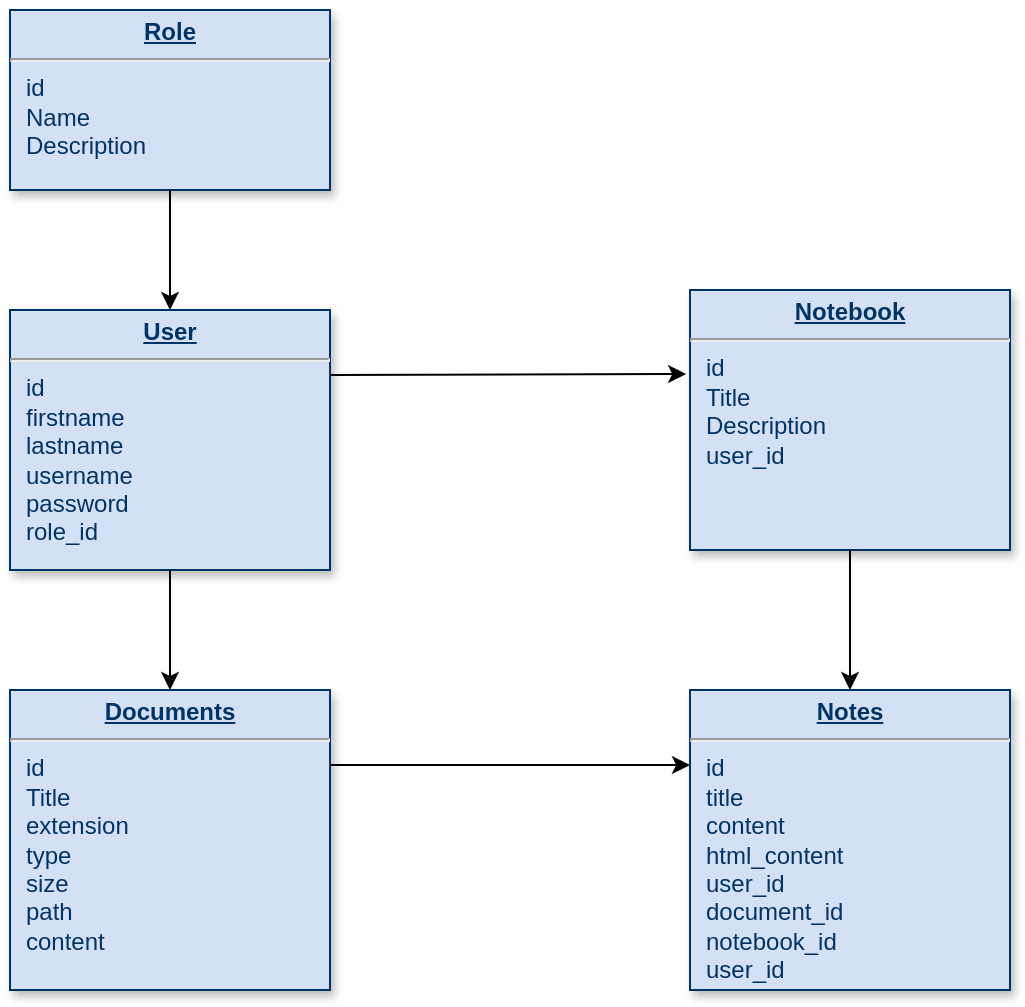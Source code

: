 <mxfile version="12.1.3" type="github" pages="1">
  <diagram name="Page-1" id="efa7a0a1-bf9b-a30e-e6df-94a7791c09e9">
    <mxGraphModel dx="836" dy="804" grid="1" gridSize="10" guides="1" tooltips="1" connect="1" arrows="1" fold="1" page="1" pageScale="1" pageWidth="826" pageHeight="1169" background="#ffffff" math="0" shadow="0">
      <root>
        <mxCell id="0"/>
        <mxCell id="1" parent="0"/>
        <mxCell id="30" value="&lt;p style=&quot;margin: 0px ; margin-top: 4px ; text-align: center ; text-decoration: underline&quot;&gt;&lt;strong&gt;User&lt;/strong&gt;&lt;/p&gt;&lt;hr&gt;&lt;p style=&quot;margin: 0px ; margin-left: 8px&quot;&gt;id&lt;/p&gt;&lt;p style=&quot;margin: 0px ; margin-left: 8px&quot;&gt;firstname&lt;/p&gt;&lt;p style=&quot;margin: 0px ; margin-left: 8px&quot;&gt;lastname&lt;/p&gt;&lt;p style=&quot;margin: 0px ; margin-left: 8px&quot;&gt;username&lt;/p&gt;&lt;p style=&quot;margin: 0px ; margin-left: 8px&quot;&gt;password&lt;/p&gt;&lt;p style=&quot;margin: 0px ; margin-left: 8px&quot;&gt;role_id&lt;/p&gt;" style="verticalAlign=top;align=left;overflow=fill;fontSize=12;fontFamily=Helvetica;html=1;strokeColor=#003366;shadow=1;fillColor=#D4E1F5;fontColor=#003366" parent="1" vertex="1">
          <mxGeometry x="860.0" y="490.0" width="160" height="130" as="geometry"/>
        </mxCell>
        <mxCell id="Fgz1BMKh2Q9SwSqG9D02-115" value="&lt;p style=&quot;margin: 0px ; margin-top: 4px ; text-align: center ; text-decoration: underline&quot;&gt;&lt;strong&gt;Role&lt;/strong&gt;&lt;/p&gt;&lt;hr&gt;&lt;p style=&quot;margin: 0px ; margin-left: 8px&quot;&gt;id&lt;/p&gt;&lt;p style=&quot;margin: 0px ; margin-left: 8px&quot;&gt;Name&lt;/p&gt;&lt;p style=&quot;margin: 0px ; margin-left: 8px&quot;&gt;Description&lt;/p&gt;&lt;p style=&quot;margin: 0px ; margin-left: 8px&quot;&gt;&lt;br&gt;&lt;/p&gt;&lt;p style=&quot;margin: 0px ; margin-left: 8px&quot;&gt;&lt;br&gt;&lt;/p&gt;" style="verticalAlign=top;align=left;overflow=fill;fontSize=12;fontFamily=Helvetica;html=1;strokeColor=#003366;shadow=1;fillColor=#D4E1F5;fontColor=#003366" vertex="1" parent="1">
          <mxGeometry x="860" y="340" width="160" height="90" as="geometry"/>
        </mxCell>
        <mxCell id="Fgz1BMKh2Q9SwSqG9D02-116" value="" style="endArrow=classic;html=1;exitX=0.5;exitY=1;exitDx=0;exitDy=0;" edge="1" parent="1" source="Fgz1BMKh2Q9SwSqG9D02-115" target="30">
          <mxGeometry width="50" height="50" relative="1" as="geometry">
            <mxPoint x="680" y="700" as="sourcePoint"/>
            <mxPoint x="730" y="650" as="targetPoint"/>
          </mxGeometry>
        </mxCell>
        <mxCell id="Fgz1BMKh2Q9SwSqG9D02-118" value="&lt;p style=&quot;margin: 0px ; margin-top: 4px ; text-align: center ; text-decoration: underline&quot;&gt;&lt;b&gt;Notebook&lt;/b&gt;&lt;/p&gt;&lt;hr&gt;&lt;p style=&quot;margin: 0px ; margin-left: 8px&quot;&gt;id&lt;/p&gt;&lt;p style=&quot;margin: 0px ; margin-left: 8px&quot;&gt;Title&lt;/p&gt;&lt;p style=&quot;margin: 0px ; margin-left: 8px&quot;&gt;Description&lt;/p&gt;&lt;p style=&quot;margin: 0px ; margin-left: 8px&quot;&gt;user_id&lt;/p&gt;" style="verticalAlign=top;align=left;overflow=fill;fontSize=12;fontFamily=Helvetica;html=1;strokeColor=#003366;shadow=1;fillColor=#D4E1F5;fontColor=#003366" vertex="1" parent="1">
          <mxGeometry x="1200.0" y="480.0" width="160" height="130" as="geometry"/>
        </mxCell>
        <mxCell id="Fgz1BMKh2Q9SwSqG9D02-119" value="" style="endArrow=classic;html=1;exitX=1;exitY=0.25;exitDx=0;exitDy=0;entryX=-0.012;entryY=0.323;entryDx=0;entryDy=0;entryPerimeter=0;" edge="1" parent="1" source="30" target="Fgz1BMKh2Q9SwSqG9D02-118">
          <mxGeometry width="50" height="50" relative="1" as="geometry">
            <mxPoint x="1060" y="540" as="sourcePoint"/>
            <mxPoint x="1110" y="490" as="targetPoint"/>
          </mxGeometry>
        </mxCell>
        <mxCell id="Fgz1BMKh2Q9SwSqG9D02-120" value="&lt;p style=&quot;margin: 0px ; margin-top: 4px ; text-align: center ; text-decoration: underline&quot;&gt;&lt;b&gt;Notes&lt;/b&gt;&lt;/p&gt;&lt;hr&gt;&lt;p style=&quot;margin: 0px ; margin-left: 8px&quot;&gt;id&lt;/p&gt;&lt;p style=&quot;margin: 0px ; margin-left: 8px&quot;&gt;title&lt;/p&gt;&lt;p style=&quot;margin: 0px ; margin-left: 8px&quot;&gt;content&lt;/p&gt;&lt;p style=&quot;margin: 0px ; margin-left: 8px&quot;&gt;html_content&lt;/p&gt;&lt;p style=&quot;margin: 0px ; margin-left: 8px&quot;&gt;user_id&lt;/p&gt;&lt;p style=&quot;margin: 0px ; margin-left: 8px&quot;&gt;document_id&lt;/p&gt;&lt;p style=&quot;margin: 0px ; margin-left: 8px&quot;&gt;notebook_id&lt;/p&gt;&lt;p style=&quot;margin: 0px ; margin-left: 8px&quot;&gt;user_id&lt;br&gt;&lt;/p&gt;" style="verticalAlign=top;align=left;overflow=fill;fontSize=12;fontFamily=Helvetica;html=1;strokeColor=#003366;shadow=1;fillColor=#D4E1F5;fontColor=#003366" vertex="1" parent="1">
          <mxGeometry x="1200" y="680" width="160" height="150" as="geometry"/>
        </mxCell>
        <mxCell id="Fgz1BMKh2Q9SwSqG9D02-122" value="&lt;p style=&quot;margin: 0px ; margin-top: 4px ; text-align: center ; text-decoration: underline&quot;&gt;&lt;b&gt;Documents&lt;/b&gt;&lt;/p&gt;&lt;hr&gt;&lt;p style=&quot;margin: 0px ; margin-left: 8px&quot;&gt;id&lt;/p&gt;&lt;p style=&quot;margin: 0px ; margin-left: 8px&quot;&gt;Title&lt;/p&gt;&lt;p style=&quot;margin: 0px ; margin-left: 8px&quot;&gt;extension&lt;/p&gt;&lt;p style=&quot;margin: 0px ; margin-left: 8px&quot;&gt;type&lt;/p&gt;&lt;p style=&quot;margin: 0px ; margin-left: 8px&quot;&gt;size&lt;/p&gt;&lt;p style=&quot;margin: 0px ; margin-left: 8px&quot;&gt;path&lt;/p&gt;&lt;p style=&quot;margin: 0px ; margin-left: 8px&quot;&gt;content&lt;/p&gt;" style="verticalAlign=top;align=left;overflow=fill;fontSize=12;fontFamily=Helvetica;html=1;strokeColor=#003366;shadow=1;fillColor=#D4E1F5;fontColor=#003366" vertex="1" parent="1">
          <mxGeometry x="860" y="680" width="160" height="150" as="geometry"/>
        </mxCell>
        <mxCell id="Fgz1BMKh2Q9SwSqG9D02-123" value="" style="endArrow=classic;html=1;exitX=0.5;exitY=1;exitDx=0;exitDy=0;entryX=0.5;entryY=0;entryDx=0;entryDy=0;" edge="1" parent="1" source="30" target="Fgz1BMKh2Q9SwSqG9D02-122">
          <mxGeometry width="50" height="50" relative="1" as="geometry">
            <mxPoint x="1030" y="520" as="sourcePoint"/>
            <mxPoint x="940" y="670" as="targetPoint"/>
          </mxGeometry>
        </mxCell>
        <mxCell id="Fgz1BMKh2Q9SwSqG9D02-124" value="" style="endArrow=classic;html=1;exitX=1;exitY=0.25;exitDx=0;exitDy=0;entryX=0;entryY=0.25;entryDx=0;entryDy=0;" edge="1" parent="1" source="Fgz1BMKh2Q9SwSqG9D02-122" target="Fgz1BMKh2Q9SwSqG9D02-120">
          <mxGeometry width="50" height="50" relative="1" as="geometry">
            <mxPoint x="1090" y="740" as="sourcePoint"/>
            <mxPoint x="1140" y="690" as="targetPoint"/>
          </mxGeometry>
        </mxCell>
        <mxCell id="Fgz1BMKh2Q9SwSqG9D02-125" value="" style="endArrow=classic;html=1;exitX=0.5;exitY=1;exitDx=0;exitDy=0;" edge="1" parent="1" source="Fgz1BMKh2Q9SwSqG9D02-118" target="Fgz1BMKh2Q9SwSqG9D02-120">
          <mxGeometry width="50" height="50" relative="1" as="geometry">
            <mxPoint x="680" y="880" as="sourcePoint"/>
            <mxPoint x="730" y="830" as="targetPoint"/>
          </mxGeometry>
        </mxCell>
      </root>
    </mxGraphModel>
  </diagram>
</mxfile>
